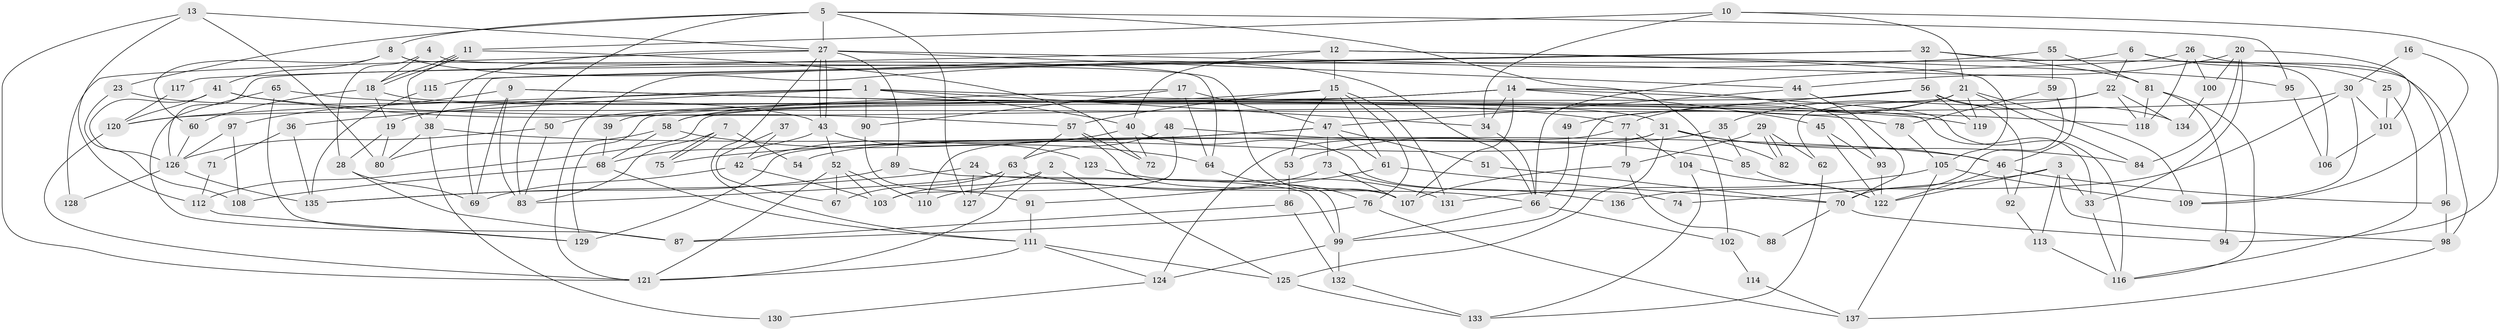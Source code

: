 // Generated by graph-tools (version 1.1) at 2025/36/03/09/25 02:36:22]
// undirected, 137 vertices, 274 edges
graph export_dot {
graph [start="1"]
  node [color=gray90,style=filled];
  1;
  2;
  3;
  4;
  5;
  6;
  7;
  8;
  9;
  10;
  11;
  12;
  13;
  14;
  15;
  16;
  17;
  18;
  19;
  20;
  21;
  22;
  23;
  24;
  25;
  26;
  27;
  28;
  29;
  30;
  31;
  32;
  33;
  34;
  35;
  36;
  37;
  38;
  39;
  40;
  41;
  42;
  43;
  44;
  45;
  46;
  47;
  48;
  49;
  50;
  51;
  52;
  53;
  54;
  55;
  56;
  57;
  58;
  59;
  60;
  61;
  62;
  63;
  64;
  65;
  66;
  67;
  68;
  69;
  70;
  71;
  72;
  73;
  74;
  75;
  76;
  77;
  78;
  79;
  80;
  81;
  82;
  83;
  84;
  85;
  86;
  87;
  88;
  89;
  90;
  91;
  92;
  93;
  94;
  95;
  96;
  97;
  98;
  99;
  100;
  101;
  102;
  103;
  104;
  105;
  106;
  107;
  108;
  109;
  110;
  111;
  112;
  113;
  114;
  115;
  116;
  117;
  118;
  119;
  120;
  121;
  122;
  123;
  124;
  125;
  126;
  127;
  128;
  129;
  130;
  131;
  132;
  133;
  134;
  135;
  136;
  137;
  1 -- 40;
  1 -- 33;
  1 -- 19;
  1 -- 34;
  1 -- 36;
  1 -- 90;
  1 -- 120;
  2 -- 103;
  2 -- 121;
  2 -- 125;
  3 -- 113;
  3 -- 122;
  3 -- 33;
  3 -- 74;
  3 -- 98;
  4 -- 28;
  4 -- 107;
  4 -- 18;
  5 -- 8;
  5 -- 27;
  5 -- 23;
  5 -- 83;
  5 -- 95;
  5 -- 102;
  5 -- 127;
  6 -- 126;
  6 -- 22;
  6 -- 25;
  6 -- 106;
  7 -- 83;
  7 -- 75;
  7 -- 75;
  7 -- 54;
  8 -- 41;
  8 -- 60;
  8 -- 64;
  8 -- 66;
  9 -- 83;
  9 -- 97;
  9 -- 69;
  9 -- 118;
  9 -- 119;
  10 -- 34;
  10 -- 11;
  10 -- 21;
  10 -- 94;
  11 -- 38;
  11 -- 18;
  11 -- 18;
  11 -- 72;
  12 -- 105;
  12 -- 95;
  12 -- 15;
  12 -- 40;
  12 -- 117;
  13 -- 121;
  13 -- 27;
  13 -- 80;
  13 -- 112;
  14 -- 129;
  14 -- 34;
  14 -- 45;
  14 -- 50;
  14 -- 93;
  14 -- 107;
  14 -- 116;
  15 -- 61;
  15 -- 53;
  15 -- 57;
  15 -- 58;
  15 -- 76;
  15 -- 131;
  16 -- 30;
  16 -- 109;
  17 -- 47;
  17 -- 64;
  17 -- 39;
  17 -- 90;
  18 -- 19;
  18 -- 31;
  18 -- 60;
  19 -- 28;
  19 -- 80;
  20 -- 84;
  20 -- 33;
  20 -- 44;
  20 -- 100;
  20 -- 101;
  21 -- 119;
  21 -- 49;
  21 -- 77;
  21 -- 84;
  21 -- 109;
  21 -- 112;
  22 -- 62;
  22 -- 118;
  22 -- 35;
  22 -- 134;
  23 -- 43;
  23 -- 108;
  24 -- 99;
  24 -- 127;
  24 -- 135;
  25 -- 116;
  25 -- 101;
  26 -- 96;
  26 -- 118;
  26 -- 66;
  26 -- 100;
  27 -- 38;
  27 -- 43;
  27 -- 43;
  27 -- 44;
  27 -- 46;
  27 -- 89;
  27 -- 111;
  27 -- 128;
  28 -- 87;
  28 -- 69;
  29 -- 79;
  29 -- 82;
  29 -- 82;
  29 -- 62;
  30 -- 120;
  30 -- 101;
  30 -- 109;
  30 -- 136;
  31 -- 110;
  31 -- 46;
  31 -- 54;
  31 -- 82;
  31 -- 84;
  31 -- 125;
  32 -- 69;
  32 -- 56;
  32 -- 81;
  32 -- 98;
  32 -- 115;
  33 -- 116;
  34 -- 66;
  35 -- 53;
  35 -- 85;
  36 -- 135;
  36 -- 71;
  37 -- 42;
  37 -- 67;
  38 -- 80;
  38 -- 46;
  38 -- 130;
  39 -- 68;
  40 -- 42;
  40 -- 72;
  40 -- 74;
  41 -- 57;
  41 -- 126;
  41 -- 78;
  41 -- 120;
  42 -- 103;
  42 -- 69;
  43 -- 68;
  43 -- 52;
  43 -- 123;
  44 -- 47;
  44 -- 70;
  45 -- 93;
  45 -- 122;
  46 -- 92;
  46 -- 96;
  46 -- 122;
  47 -- 61;
  47 -- 51;
  47 -- 73;
  47 -- 75;
  47 -- 129;
  48 -- 63;
  48 -- 85;
  48 -- 103;
  49 -- 66;
  50 -- 83;
  50 -- 126;
  51 -- 70;
  52 -- 121;
  52 -- 67;
  52 -- 103;
  52 -- 110;
  53 -- 86;
  55 -- 81;
  55 -- 121;
  55 -- 59;
  56 -- 58;
  56 -- 134;
  56 -- 92;
  56 -- 99;
  56 -- 119;
  57 -- 72;
  57 -- 63;
  57 -- 107;
  58 -- 80;
  58 -- 64;
  58 -- 68;
  59 -- 78;
  59 -- 70;
  60 -- 126;
  61 -- 91;
  61 -- 70;
  62 -- 133;
  63 -- 66;
  63 -- 67;
  63 -- 83;
  63 -- 127;
  64 -- 76;
  65 -- 77;
  65 -- 129;
  65 -- 87;
  66 -- 99;
  66 -- 102;
  68 -- 111;
  68 -- 108;
  70 -- 88;
  70 -- 94;
  71 -- 112;
  73 -- 107;
  73 -- 110;
  73 -- 136;
  76 -- 87;
  76 -- 137;
  77 -- 124;
  77 -- 79;
  77 -- 104;
  78 -- 105;
  79 -- 107;
  79 -- 88;
  81 -- 94;
  81 -- 116;
  81 -- 118;
  85 -- 122;
  86 -- 87;
  86 -- 132;
  89 -- 99;
  89 -- 135;
  90 -- 91;
  91 -- 111;
  92 -- 113;
  93 -- 122;
  95 -- 106;
  96 -- 98;
  97 -- 126;
  97 -- 108;
  98 -- 137;
  99 -- 124;
  99 -- 132;
  100 -- 134;
  101 -- 106;
  102 -- 114;
  104 -- 122;
  104 -- 133;
  105 -- 109;
  105 -- 137;
  105 -- 131;
  111 -- 125;
  111 -- 121;
  111 -- 124;
  112 -- 129;
  113 -- 116;
  114 -- 137;
  115 -- 135;
  117 -- 120;
  120 -- 121;
  123 -- 131;
  124 -- 130;
  125 -- 133;
  126 -- 135;
  126 -- 128;
  132 -- 133;
}
